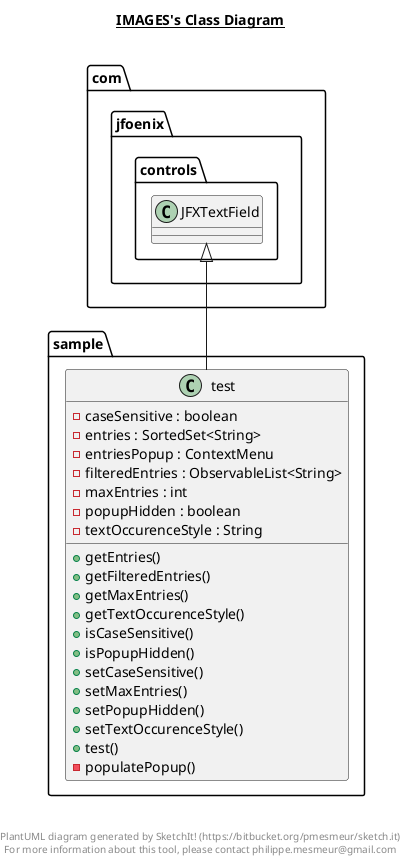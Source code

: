 @startuml

title __IMAGES's Class Diagram__\n

  namespace sample {
    class sample.test {
        - caseSensitive : boolean
        - entries : SortedSet<String>
        - entriesPopup : ContextMenu
        - filteredEntries : ObservableList<String>
        - maxEntries : int
        - popupHidden : boolean
        - textOccurenceStyle : String
        + getEntries()
        + getFilteredEntries()
        + getMaxEntries()
        + getTextOccurenceStyle()
        + isCaseSensitive()
        + isPopupHidden()
        + setCaseSensitive()
        + setMaxEntries()
        + setPopupHidden()
        + setTextOccurenceStyle()
        + test()
        - populatePopup()
    }
  }
  

  sample.test -up-|> com.jfoenix.controls.JFXTextField


right footer


PlantUML diagram generated by SketchIt! (https://bitbucket.org/pmesmeur/sketch.it)
For more information about this tool, please contact philippe.mesmeur@gmail.com
endfooter

@enduml
